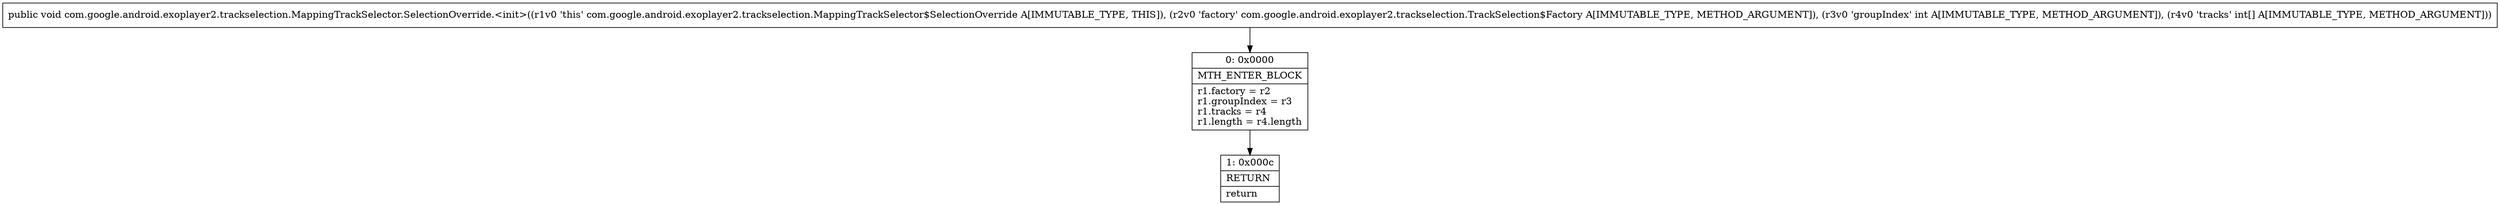digraph "CFG forcom.google.android.exoplayer2.trackselection.MappingTrackSelector.SelectionOverride.\<init\>(Lcom\/google\/android\/exoplayer2\/trackselection\/TrackSelection$Factory;I[I)V" {
Node_0 [shape=record,label="{0\:\ 0x0000|MTH_ENTER_BLOCK\l|r1.factory = r2\lr1.groupIndex = r3\lr1.tracks = r4\lr1.length = r4.length\l}"];
Node_1 [shape=record,label="{1\:\ 0x000c|RETURN\l|return\l}"];
MethodNode[shape=record,label="{public void com.google.android.exoplayer2.trackselection.MappingTrackSelector.SelectionOverride.\<init\>((r1v0 'this' com.google.android.exoplayer2.trackselection.MappingTrackSelector$SelectionOverride A[IMMUTABLE_TYPE, THIS]), (r2v0 'factory' com.google.android.exoplayer2.trackselection.TrackSelection$Factory A[IMMUTABLE_TYPE, METHOD_ARGUMENT]), (r3v0 'groupIndex' int A[IMMUTABLE_TYPE, METHOD_ARGUMENT]), (r4v0 'tracks' int[] A[IMMUTABLE_TYPE, METHOD_ARGUMENT])) }"];
MethodNode -> Node_0;
Node_0 -> Node_1;
}

